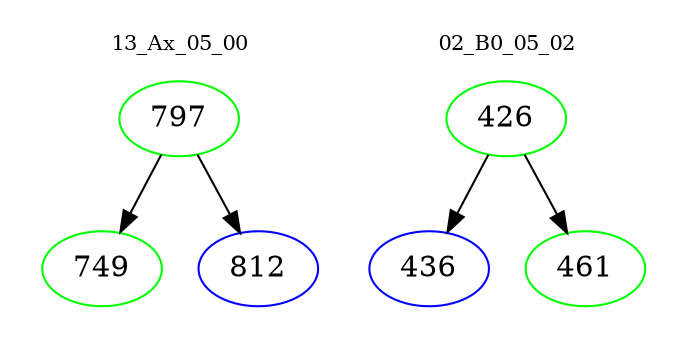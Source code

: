 digraph{
subgraph cluster_0 {
color = white
label = "13_Ax_05_00";
fontsize=10;
T0_797 [label="797", color="green"]
T0_797 -> T0_749 [color="black"]
T0_749 [label="749", color="green"]
T0_797 -> T0_812 [color="black"]
T0_812 [label="812", color="blue"]
}
subgraph cluster_1 {
color = white
label = "02_B0_05_02";
fontsize=10;
T1_426 [label="426", color="green"]
T1_426 -> T1_436 [color="black"]
T1_436 [label="436", color="blue"]
T1_426 -> T1_461 [color="black"]
T1_461 [label="461", color="green"]
}
}
